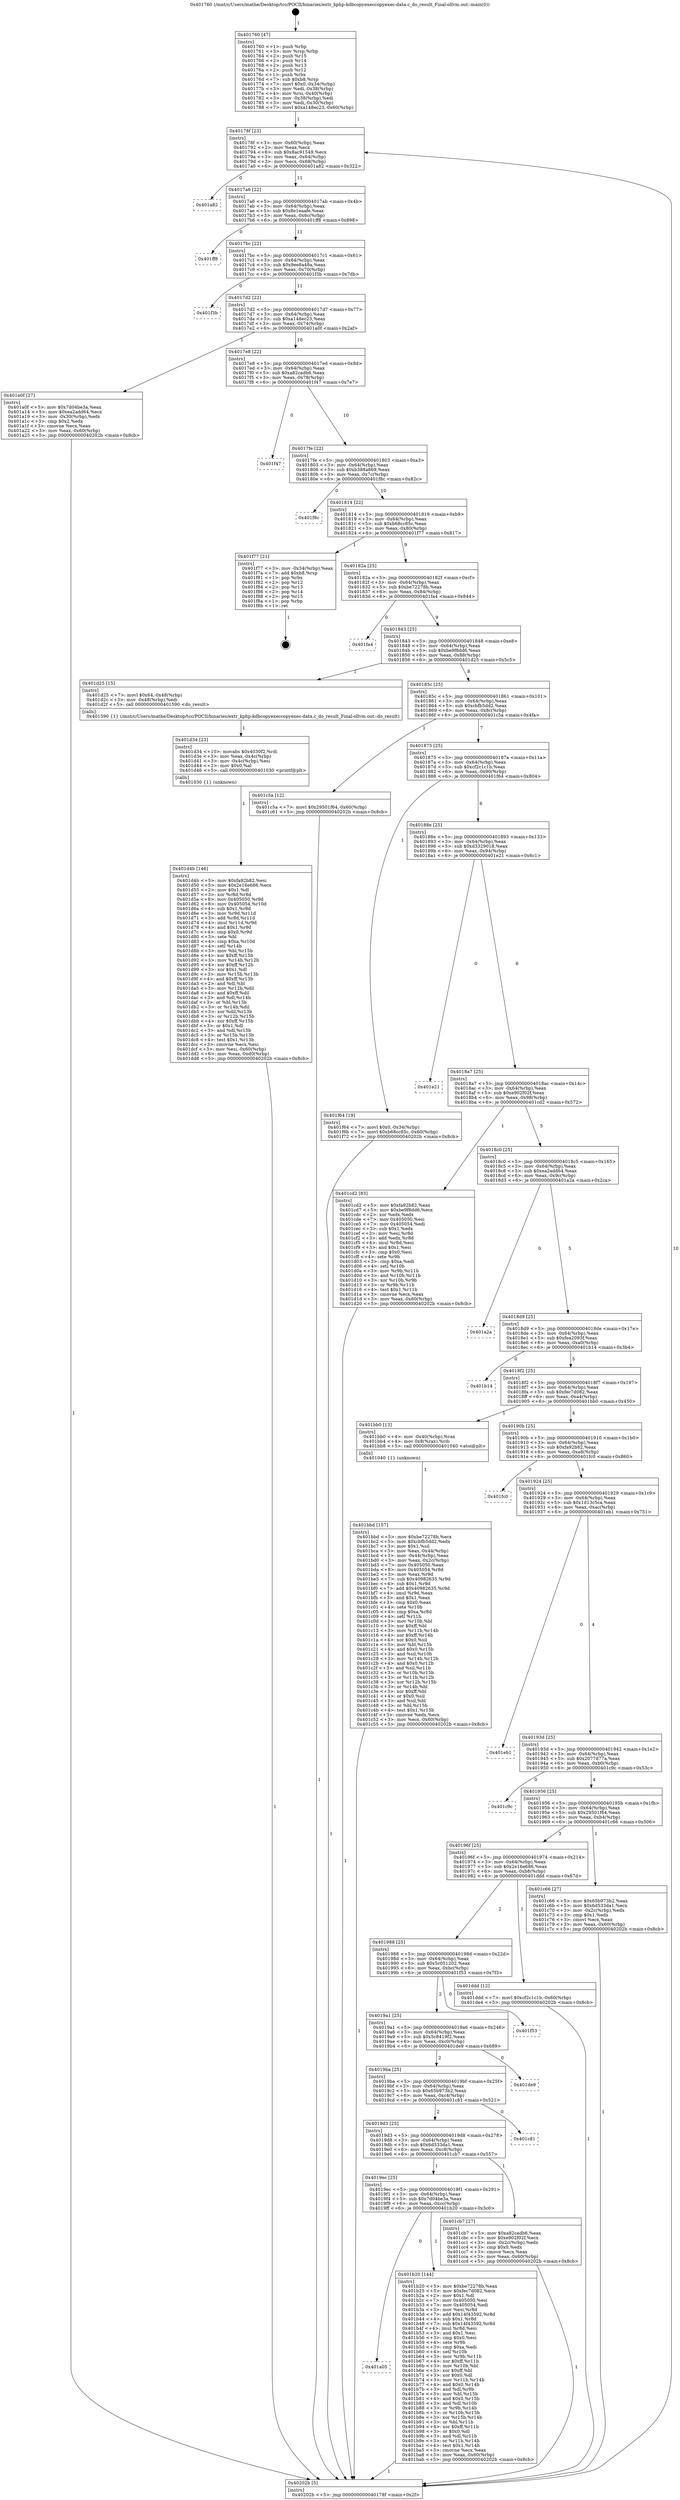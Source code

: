 digraph "0x401760" {
  label = "0x401760 (/mnt/c/Users/mathe/Desktop/tcc/POCII/binaries/extr_kphp-kdbcopyexeccopyexec-data.c_do_result_Final-ollvm.out::main(0))"
  labelloc = "t"
  node[shape=record]

  Entry [label="",width=0.3,height=0.3,shape=circle,fillcolor=black,style=filled]
  "0x40178f" [label="{
     0x40178f [23]\l
     | [instrs]\l
     &nbsp;&nbsp;0x40178f \<+3\>: mov -0x60(%rbp),%eax\l
     &nbsp;&nbsp;0x401792 \<+2\>: mov %eax,%ecx\l
     &nbsp;&nbsp;0x401794 \<+6\>: sub $0x8ac91549,%ecx\l
     &nbsp;&nbsp;0x40179a \<+3\>: mov %eax,-0x64(%rbp)\l
     &nbsp;&nbsp;0x40179d \<+3\>: mov %ecx,-0x68(%rbp)\l
     &nbsp;&nbsp;0x4017a0 \<+6\>: je 0000000000401a82 \<main+0x322\>\l
  }"]
  "0x401a82" [label="{
     0x401a82\l
  }", style=dashed]
  "0x4017a6" [label="{
     0x4017a6 [22]\l
     | [instrs]\l
     &nbsp;&nbsp;0x4017a6 \<+5\>: jmp 00000000004017ab \<main+0x4b\>\l
     &nbsp;&nbsp;0x4017ab \<+3\>: mov -0x64(%rbp),%eax\l
     &nbsp;&nbsp;0x4017ae \<+5\>: sub $0x8e1eaafe,%eax\l
     &nbsp;&nbsp;0x4017b3 \<+3\>: mov %eax,-0x6c(%rbp)\l
     &nbsp;&nbsp;0x4017b6 \<+6\>: je 0000000000401ff8 \<main+0x898\>\l
  }"]
  Exit [label="",width=0.3,height=0.3,shape=circle,fillcolor=black,style=filled,peripheries=2]
  "0x401ff8" [label="{
     0x401ff8\l
  }", style=dashed]
  "0x4017bc" [label="{
     0x4017bc [22]\l
     | [instrs]\l
     &nbsp;&nbsp;0x4017bc \<+5\>: jmp 00000000004017c1 \<main+0x61\>\l
     &nbsp;&nbsp;0x4017c1 \<+3\>: mov -0x64(%rbp),%eax\l
     &nbsp;&nbsp;0x4017c4 \<+5\>: sub $0x9ee8a48a,%eax\l
     &nbsp;&nbsp;0x4017c9 \<+3\>: mov %eax,-0x70(%rbp)\l
     &nbsp;&nbsp;0x4017cc \<+6\>: je 0000000000401f3b \<main+0x7db\>\l
  }"]
  "0x401d4b" [label="{
     0x401d4b [146]\l
     | [instrs]\l
     &nbsp;&nbsp;0x401d4b \<+5\>: mov $0xfa92b82,%esi\l
     &nbsp;&nbsp;0x401d50 \<+5\>: mov $0x2e16e686,%ecx\l
     &nbsp;&nbsp;0x401d55 \<+2\>: mov $0x1,%dl\l
     &nbsp;&nbsp;0x401d57 \<+3\>: xor %r8d,%r8d\l
     &nbsp;&nbsp;0x401d5a \<+8\>: mov 0x405050,%r9d\l
     &nbsp;&nbsp;0x401d62 \<+8\>: mov 0x405054,%r10d\l
     &nbsp;&nbsp;0x401d6a \<+4\>: sub $0x1,%r8d\l
     &nbsp;&nbsp;0x401d6e \<+3\>: mov %r9d,%r11d\l
     &nbsp;&nbsp;0x401d71 \<+3\>: add %r8d,%r11d\l
     &nbsp;&nbsp;0x401d74 \<+4\>: imul %r11d,%r9d\l
     &nbsp;&nbsp;0x401d78 \<+4\>: and $0x1,%r9d\l
     &nbsp;&nbsp;0x401d7c \<+4\>: cmp $0x0,%r9d\l
     &nbsp;&nbsp;0x401d80 \<+3\>: sete %bl\l
     &nbsp;&nbsp;0x401d83 \<+4\>: cmp $0xa,%r10d\l
     &nbsp;&nbsp;0x401d87 \<+4\>: setl %r14b\l
     &nbsp;&nbsp;0x401d8b \<+3\>: mov %bl,%r15b\l
     &nbsp;&nbsp;0x401d8e \<+4\>: xor $0xff,%r15b\l
     &nbsp;&nbsp;0x401d92 \<+3\>: mov %r14b,%r12b\l
     &nbsp;&nbsp;0x401d95 \<+4\>: xor $0xff,%r12b\l
     &nbsp;&nbsp;0x401d99 \<+3\>: xor $0x1,%dl\l
     &nbsp;&nbsp;0x401d9c \<+3\>: mov %r15b,%r13b\l
     &nbsp;&nbsp;0x401d9f \<+4\>: and $0xff,%r13b\l
     &nbsp;&nbsp;0x401da3 \<+2\>: and %dl,%bl\l
     &nbsp;&nbsp;0x401da5 \<+3\>: mov %r12b,%dil\l
     &nbsp;&nbsp;0x401da8 \<+4\>: and $0xff,%dil\l
     &nbsp;&nbsp;0x401dac \<+3\>: and %dl,%r14b\l
     &nbsp;&nbsp;0x401daf \<+3\>: or %bl,%r13b\l
     &nbsp;&nbsp;0x401db2 \<+3\>: or %r14b,%dil\l
     &nbsp;&nbsp;0x401db5 \<+3\>: xor %dil,%r13b\l
     &nbsp;&nbsp;0x401db8 \<+3\>: or %r12b,%r15b\l
     &nbsp;&nbsp;0x401dbb \<+4\>: xor $0xff,%r15b\l
     &nbsp;&nbsp;0x401dbf \<+3\>: or $0x1,%dl\l
     &nbsp;&nbsp;0x401dc2 \<+3\>: and %dl,%r15b\l
     &nbsp;&nbsp;0x401dc5 \<+3\>: or %r15b,%r13b\l
     &nbsp;&nbsp;0x401dc8 \<+4\>: test $0x1,%r13b\l
     &nbsp;&nbsp;0x401dcc \<+3\>: cmovne %ecx,%esi\l
     &nbsp;&nbsp;0x401dcf \<+3\>: mov %esi,-0x60(%rbp)\l
     &nbsp;&nbsp;0x401dd2 \<+6\>: mov %eax,-0xd0(%rbp)\l
     &nbsp;&nbsp;0x401dd8 \<+5\>: jmp 000000000040202b \<main+0x8cb\>\l
  }"]
  "0x401f3b" [label="{
     0x401f3b\l
  }", style=dashed]
  "0x4017d2" [label="{
     0x4017d2 [22]\l
     | [instrs]\l
     &nbsp;&nbsp;0x4017d2 \<+5\>: jmp 00000000004017d7 \<main+0x77\>\l
     &nbsp;&nbsp;0x4017d7 \<+3\>: mov -0x64(%rbp),%eax\l
     &nbsp;&nbsp;0x4017da \<+5\>: sub $0xa148ec23,%eax\l
     &nbsp;&nbsp;0x4017df \<+3\>: mov %eax,-0x74(%rbp)\l
     &nbsp;&nbsp;0x4017e2 \<+6\>: je 0000000000401a0f \<main+0x2af\>\l
  }"]
  "0x401d34" [label="{
     0x401d34 [23]\l
     | [instrs]\l
     &nbsp;&nbsp;0x401d34 \<+10\>: movabs $0x4030f2,%rdi\l
     &nbsp;&nbsp;0x401d3e \<+3\>: mov %eax,-0x4c(%rbp)\l
     &nbsp;&nbsp;0x401d41 \<+3\>: mov -0x4c(%rbp),%esi\l
     &nbsp;&nbsp;0x401d44 \<+2\>: mov $0x0,%al\l
     &nbsp;&nbsp;0x401d46 \<+5\>: call 0000000000401030 \<printf@plt\>\l
     | [calls]\l
     &nbsp;&nbsp;0x401030 \{1\} (unknown)\l
  }"]
  "0x401a0f" [label="{
     0x401a0f [27]\l
     | [instrs]\l
     &nbsp;&nbsp;0x401a0f \<+5\>: mov $0x7d04be3a,%eax\l
     &nbsp;&nbsp;0x401a14 \<+5\>: mov $0xea2add64,%ecx\l
     &nbsp;&nbsp;0x401a19 \<+3\>: mov -0x30(%rbp),%edx\l
     &nbsp;&nbsp;0x401a1c \<+3\>: cmp $0x2,%edx\l
     &nbsp;&nbsp;0x401a1f \<+3\>: cmovne %ecx,%eax\l
     &nbsp;&nbsp;0x401a22 \<+3\>: mov %eax,-0x60(%rbp)\l
     &nbsp;&nbsp;0x401a25 \<+5\>: jmp 000000000040202b \<main+0x8cb\>\l
  }"]
  "0x4017e8" [label="{
     0x4017e8 [22]\l
     | [instrs]\l
     &nbsp;&nbsp;0x4017e8 \<+5\>: jmp 00000000004017ed \<main+0x8d\>\l
     &nbsp;&nbsp;0x4017ed \<+3\>: mov -0x64(%rbp),%eax\l
     &nbsp;&nbsp;0x4017f0 \<+5\>: sub $0xa82cadb6,%eax\l
     &nbsp;&nbsp;0x4017f5 \<+3\>: mov %eax,-0x78(%rbp)\l
     &nbsp;&nbsp;0x4017f8 \<+6\>: je 0000000000401f47 \<main+0x7e7\>\l
  }"]
  "0x40202b" [label="{
     0x40202b [5]\l
     | [instrs]\l
     &nbsp;&nbsp;0x40202b \<+5\>: jmp 000000000040178f \<main+0x2f\>\l
  }"]
  "0x401760" [label="{
     0x401760 [47]\l
     | [instrs]\l
     &nbsp;&nbsp;0x401760 \<+1\>: push %rbp\l
     &nbsp;&nbsp;0x401761 \<+3\>: mov %rsp,%rbp\l
     &nbsp;&nbsp;0x401764 \<+2\>: push %r15\l
     &nbsp;&nbsp;0x401766 \<+2\>: push %r14\l
     &nbsp;&nbsp;0x401768 \<+2\>: push %r13\l
     &nbsp;&nbsp;0x40176a \<+2\>: push %r12\l
     &nbsp;&nbsp;0x40176c \<+1\>: push %rbx\l
     &nbsp;&nbsp;0x40176d \<+7\>: sub $0xb8,%rsp\l
     &nbsp;&nbsp;0x401774 \<+7\>: movl $0x0,-0x34(%rbp)\l
     &nbsp;&nbsp;0x40177b \<+3\>: mov %edi,-0x38(%rbp)\l
     &nbsp;&nbsp;0x40177e \<+4\>: mov %rsi,-0x40(%rbp)\l
     &nbsp;&nbsp;0x401782 \<+3\>: mov -0x38(%rbp),%edi\l
     &nbsp;&nbsp;0x401785 \<+3\>: mov %edi,-0x30(%rbp)\l
     &nbsp;&nbsp;0x401788 \<+7\>: movl $0xa148ec23,-0x60(%rbp)\l
  }"]
  "0x401bbd" [label="{
     0x401bbd [157]\l
     | [instrs]\l
     &nbsp;&nbsp;0x401bbd \<+5\>: mov $0xbe72278b,%ecx\l
     &nbsp;&nbsp;0x401bc2 \<+5\>: mov $0xcbfb5dd2,%edx\l
     &nbsp;&nbsp;0x401bc7 \<+3\>: mov $0x1,%sil\l
     &nbsp;&nbsp;0x401bca \<+3\>: mov %eax,-0x44(%rbp)\l
     &nbsp;&nbsp;0x401bcd \<+3\>: mov -0x44(%rbp),%eax\l
     &nbsp;&nbsp;0x401bd0 \<+3\>: mov %eax,-0x2c(%rbp)\l
     &nbsp;&nbsp;0x401bd3 \<+7\>: mov 0x405050,%eax\l
     &nbsp;&nbsp;0x401bda \<+8\>: mov 0x405054,%r8d\l
     &nbsp;&nbsp;0x401be2 \<+3\>: mov %eax,%r9d\l
     &nbsp;&nbsp;0x401be5 \<+7\>: sub $0x40982635,%r9d\l
     &nbsp;&nbsp;0x401bec \<+4\>: sub $0x1,%r9d\l
     &nbsp;&nbsp;0x401bf0 \<+7\>: add $0x40982635,%r9d\l
     &nbsp;&nbsp;0x401bf7 \<+4\>: imul %r9d,%eax\l
     &nbsp;&nbsp;0x401bfb \<+3\>: and $0x1,%eax\l
     &nbsp;&nbsp;0x401bfe \<+3\>: cmp $0x0,%eax\l
     &nbsp;&nbsp;0x401c01 \<+4\>: sete %r10b\l
     &nbsp;&nbsp;0x401c05 \<+4\>: cmp $0xa,%r8d\l
     &nbsp;&nbsp;0x401c09 \<+4\>: setl %r11b\l
     &nbsp;&nbsp;0x401c0d \<+3\>: mov %r10b,%bl\l
     &nbsp;&nbsp;0x401c10 \<+3\>: xor $0xff,%bl\l
     &nbsp;&nbsp;0x401c13 \<+3\>: mov %r11b,%r14b\l
     &nbsp;&nbsp;0x401c16 \<+4\>: xor $0xff,%r14b\l
     &nbsp;&nbsp;0x401c1a \<+4\>: xor $0x0,%sil\l
     &nbsp;&nbsp;0x401c1e \<+3\>: mov %bl,%r15b\l
     &nbsp;&nbsp;0x401c21 \<+4\>: and $0x0,%r15b\l
     &nbsp;&nbsp;0x401c25 \<+3\>: and %sil,%r10b\l
     &nbsp;&nbsp;0x401c28 \<+3\>: mov %r14b,%r12b\l
     &nbsp;&nbsp;0x401c2b \<+4\>: and $0x0,%r12b\l
     &nbsp;&nbsp;0x401c2f \<+3\>: and %sil,%r11b\l
     &nbsp;&nbsp;0x401c32 \<+3\>: or %r10b,%r15b\l
     &nbsp;&nbsp;0x401c35 \<+3\>: or %r11b,%r12b\l
     &nbsp;&nbsp;0x401c38 \<+3\>: xor %r12b,%r15b\l
     &nbsp;&nbsp;0x401c3b \<+3\>: or %r14b,%bl\l
     &nbsp;&nbsp;0x401c3e \<+3\>: xor $0xff,%bl\l
     &nbsp;&nbsp;0x401c41 \<+4\>: or $0x0,%sil\l
     &nbsp;&nbsp;0x401c45 \<+3\>: and %sil,%bl\l
     &nbsp;&nbsp;0x401c48 \<+3\>: or %bl,%r15b\l
     &nbsp;&nbsp;0x401c4b \<+4\>: test $0x1,%r15b\l
     &nbsp;&nbsp;0x401c4f \<+3\>: cmovne %edx,%ecx\l
     &nbsp;&nbsp;0x401c52 \<+3\>: mov %ecx,-0x60(%rbp)\l
     &nbsp;&nbsp;0x401c55 \<+5\>: jmp 000000000040202b \<main+0x8cb\>\l
  }"]
  "0x401f47" [label="{
     0x401f47\l
  }", style=dashed]
  "0x4017fe" [label="{
     0x4017fe [22]\l
     | [instrs]\l
     &nbsp;&nbsp;0x4017fe \<+5\>: jmp 0000000000401803 \<main+0xa3\>\l
     &nbsp;&nbsp;0x401803 \<+3\>: mov -0x64(%rbp),%eax\l
     &nbsp;&nbsp;0x401806 \<+5\>: sub $0xb388a869,%eax\l
     &nbsp;&nbsp;0x40180b \<+3\>: mov %eax,-0x7c(%rbp)\l
     &nbsp;&nbsp;0x40180e \<+6\>: je 0000000000401f8c \<main+0x82c\>\l
  }"]
  "0x401a05" [label="{
     0x401a05\l
  }", style=dashed]
  "0x401f8c" [label="{
     0x401f8c\l
  }", style=dashed]
  "0x401814" [label="{
     0x401814 [22]\l
     | [instrs]\l
     &nbsp;&nbsp;0x401814 \<+5\>: jmp 0000000000401819 \<main+0xb9\>\l
     &nbsp;&nbsp;0x401819 \<+3\>: mov -0x64(%rbp),%eax\l
     &nbsp;&nbsp;0x40181c \<+5\>: sub $0xb68cc85c,%eax\l
     &nbsp;&nbsp;0x401821 \<+3\>: mov %eax,-0x80(%rbp)\l
     &nbsp;&nbsp;0x401824 \<+6\>: je 0000000000401f77 \<main+0x817\>\l
  }"]
  "0x401b20" [label="{
     0x401b20 [144]\l
     | [instrs]\l
     &nbsp;&nbsp;0x401b20 \<+5\>: mov $0xbe72278b,%eax\l
     &nbsp;&nbsp;0x401b25 \<+5\>: mov $0xfec7d082,%ecx\l
     &nbsp;&nbsp;0x401b2a \<+2\>: mov $0x1,%dl\l
     &nbsp;&nbsp;0x401b2c \<+7\>: mov 0x405050,%esi\l
     &nbsp;&nbsp;0x401b33 \<+7\>: mov 0x405054,%edi\l
     &nbsp;&nbsp;0x401b3a \<+3\>: mov %esi,%r8d\l
     &nbsp;&nbsp;0x401b3d \<+7\>: add $0x14f43592,%r8d\l
     &nbsp;&nbsp;0x401b44 \<+4\>: sub $0x1,%r8d\l
     &nbsp;&nbsp;0x401b48 \<+7\>: sub $0x14f43592,%r8d\l
     &nbsp;&nbsp;0x401b4f \<+4\>: imul %r8d,%esi\l
     &nbsp;&nbsp;0x401b53 \<+3\>: and $0x1,%esi\l
     &nbsp;&nbsp;0x401b56 \<+3\>: cmp $0x0,%esi\l
     &nbsp;&nbsp;0x401b59 \<+4\>: sete %r9b\l
     &nbsp;&nbsp;0x401b5d \<+3\>: cmp $0xa,%edi\l
     &nbsp;&nbsp;0x401b60 \<+4\>: setl %r10b\l
     &nbsp;&nbsp;0x401b64 \<+3\>: mov %r9b,%r11b\l
     &nbsp;&nbsp;0x401b67 \<+4\>: xor $0xff,%r11b\l
     &nbsp;&nbsp;0x401b6b \<+3\>: mov %r10b,%bl\l
     &nbsp;&nbsp;0x401b6e \<+3\>: xor $0xff,%bl\l
     &nbsp;&nbsp;0x401b71 \<+3\>: xor $0x0,%dl\l
     &nbsp;&nbsp;0x401b74 \<+3\>: mov %r11b,%r14b\l
     &nbsp;&nbsp;0x401b77 \<+4\>: and $0x0,%r14b\l
     &nbsp;&nbsp;0x401b7b \<+3\>: and %dl,%r9b\l
     &nbsp;&nbsp;0x401b7e \<+3\>: mov %bl,%r15b\l
     &nbsp;&nbsp;0x401b81 \<+4\>: and $0x0,%r15b\l
     &nbsp;&nbsp;0x401b85 \<+3\>: and %dl,%r10b\l
     &nbsp;&nbsp;0x401b88 \<+3\>: or %r9b,%r14b\l
     &nbsp;&nbsp;0x401b8b \<+3\>: or %r10b,%r15b\l
     &nbsp;&nbsp;0x401b8e \<+3\>: xor %r15b,%r14b\l
     &nbsp;&nbsp;0x401b91 \<+3\>: or %bl,%r11b\l
     &nbsp;&nbsp;0x401b94 \<+4\>: xor $0xff,%r11b\l
     &nbsp;&nbsp;0x401b98 \<+3\>: or $0x0,%dl\l
     &nbsp;&nbsp;0x401b9b \<+3\>: and %dl,%r11b\l
     &nbsp;&nbsp;0x401b9e \<+3\>: or %r11b,%r14b\l
     &nbsp;&nbsp;0x401ba1 \<+4\>: test $0x1,%r14b\l
     &nbsp;&nbsp;0x401ba5 \<+3\>: cmovne %ecx,%eax\l
     &nbsp;&nbsp;0x401ba8 \<+3\>: mov %eax,-0x60(%rbp)\l
     &nbsp;&nbsp;0x401bab \<+5\>: jmp 000000000040202b \<main+0x8cb\>\l
  }"]
  "0x401f77" [label="{
     0x401f77 [21]\l
     | [instrs]\l
     &nbsp;&nbsp;0x401f77 \<+3\>: mov -0x34(%rbp),%eax\l
     &nbsp;&nbsp;0x401f7a \<+7\>: add $0xb8,%rsp\l
     &nbsp;&nbsp;0x401f81 \<+1\>: pop %rbx\l
     &nbsp;&nbsp;0x401f82 \<+2\>: pop %r12\l
     &nbsp;&nbsp;0x401f84 \<+2\>: pop %r13\l
     &nbsp;&nbsp;0x401f86 \<+2\>: pop %r14\l
     &nbsp;&nbsp;0x401f88 \<+2\>: pop %r15\l
     &nbsp;&nbsp;0x401f8a \<+1\>: pop %rbp\l
     &nbsp;&nbsp;0x401f8b \<+1\>: ret\l
  }"]
  "0x40182a" [label="{
     0x40182a [25]\l
     | [instrs]\l
     &nbsp;&nbsp;0x40182a \<+5\>: jmp 000000000040182f \<main+0xcf\>\l
     &nbsp;&nbsp;0x40182f \<+3\>: mov -0x64(%rbp),%eax\l
     &nbsp;&nbsp;0x401832 \<+5\>: sub $0xbe72278b,%eax\l
     &nbsp;&nbsp;0x401837 \<+6\>: mov %eax,-0x84(%rbp)\l
     &nbsp;&nbsp;0x40183d \<+6\>: je 0000000000401fa4 \<main+0x844\>\l
  }"]
  "0x4019ec" [label="{
     0x4019ec [25]\l
     | [instrs]\l
     &nbsp;&nbsp;0x4019ec \<+5\>: jmp 00000000004019f1 \<main+0x291\>\l
     &nbsp;&nbsp;0x4019f1 \<+3\>: mov -0x64(%rbp),%eax\l
     &nbsp;&nbsp;0x4019f4 \<+5\>: sub $0x7d04be3a,%eax\l
     &nbsp;&nbsp;0x4019f9 \<+6\>: mov %eax,-0xcc(%rbp)\l
     &nbsp;&nbsp;0x4019ff \<+6\>: je 0000000000401b20 \<main+0x3c0\>\l
  }"]
  "0x401fa4" [label="{
     0x401fa4\l
  }", style=dashed]
  "0x401843" [label="{
     0x401843 [25]\l
     | [instrs]\l
     &nbsp;&nbsp;0x401843 \<+5\>: jmp 0000000000401848 \<main+0xe8\>\l
     &nbsp;&nbsp;0x401848 \<+3\>: mov -0x64(%rbp),%eax\l
     &nbsp;&nbsp;0x40184b \<+5\>: sub $0xbe9f8dd6,%eax\l
     &nbsp;&nbsp;0x401850 \<+6\>: mov %eax,-0x88(%rbp)\l
     &nbsp;&nbsp;0x401856 \<+6\>: je 0000000000401d25 \<main+0x5c5\>\l
  }"]
  "0x401cb7" [label="{
     0x401cb7 [27]\l
     | [instrs]\l
     &nbsp;&nbsp;0x401cb7 \<+5\>: mov $0xa82cadb6,%eax\l
     &nbsp;&nbsp;0x401cbc \<+5\>: mov $0xe902f02f,%ecx\l
     &nbsp;&nbsp;0x401cc1 \<+3\>: mov -0x2c(%rbp),%edx\l
     &nbsp;&nbsp;0x401cc4 \<+3\>: cmp $0x0,%edx\l
     &nbsp;&nbsp;0x401cc7 \<+3\>: cmove %ecx,%eax\l
     &nbsp;&nbsp;0x401cca \<+3\>: mov %eax,-0x60(%rbp)\l
     &nbsp;&nbsp;0x401ccd \<+5\>: jmp 000000000040202b \<main+0x8cb\>\l
  }"]
  "0x401d25" [label="{
     0x401d25 [15]\l
     | [instrs]\l
     &nbsp;&nbsp;0x401d25 \<+7\>: movl $0x64,-0x48(%rbp)\l
     &nbsp;&nbsp;0x401d2c \<+3\>: mov -0x48(%rbp),%edi\l
     &nbsp;&nbsp;0x401d2f \<+5\>: call 0000000000401590 \<do_result\>\l
     | [calls]\l
     &nbsp;&nbsp;0x401590 \{1\} (/mnt/c/Users/mathe/Desktop/tcc/POCII/binaries/extr_kphp-kdbcopyexeccopyexec-data.c_do_result_Final-ollvm.out::do_result)\l
  }"]
  "0x40185c" [label="{
     0x40185c [25]\l
     | [instrs]\l
     &nbsp;&nbsp;0x40185c \<+5\>: jmp 0000000000401861 \<main+0x101\>\l
     &nbsp;&nbsp;0x401861 \<+3\>: mov -0x64(%rbp),%eax\l
     &nbsp;&nbsp;0x401864 \<+5\>: sub $0xcbfb5dd2,%eax\l
     &nbsp;&nbsp;0x401869 \<+6\>: mov %eax,-0x8c(%rbp)\l
     &nbsp;&nbsp;0x40186f \<+6\>: je 0000000000401c5a \<main+0x4fa\>\l
  }"]
  "0x4019d3" [label="{
     0x4019d3 [25]\l
     | [instrs]\l
     &nbsp;&nbsp;0x4019d3 \<+5\>: jmp 00000000004019d8 \<main+0x278\>\l
     &nbsp;&nbsp;0x4019d8 \<+3\>: mov -0x64(%rbp),%eax\l
     &nbsp;&nbsp;0x4019db \<+5\>: sub $0x6d533da1,%eax\l
     &nbsp;&nbsp;0x4019e0 \<+6\>: mov %eax,-0xc8(%rbp)\l
     &nbsp;&nbsp;0x4019e6 \<+6\>: je 0000000000401cb7 \<main+0x557\>\l
  }"]
  "0x401c5a" [label="{
     0x401c5a [12]\l
     | [instrs]\l
     &nbsp;&nbsp;0x401c5a \<+7\>: movl $0x29501f64,-0x60(%rbp)\l
     &nbsp;&nbsp;0x401c61 \<+5\>: jmp 000000000040202b \<main+0x8cb\>\l
  }"]
  "0x401875" [label="{
     0x401875 [25]\l
     | [instrs]\l
     &nbsp;&nbsp;0x401875 \<+5\>: jmp 000000000040187a \<main+0x11a\>\l
     &nbsp;&nbsp;0x40187a \<+3\>: mov -0x64(%rbp),%eax\l
     &nbsp;&nbsp;0x40187d \<+5\>: sub $0xcf2c1c1b,%eax\l
     &nbsp;&nbsp;0x401882 \<+6\>: mov %eax,-0x90(%rbp)\l
     &nbsp;&nbsp;0x401888 \<+6\>: je 0000000000401f64 \<main+0x804\>\l
  }"]
  "0x401c81" [label="{
     0x401c81\l
  }", style=dashed]
  "0x401f64" [label="{
     0x401f64 [19]\l
     | [instrs]\l
     &nbsp;&nbsp;0x401f64 \<+7\>: movl $0x0,-0x34(%rbp)\l
     &nbsp;&nbsp;0x401f6b \<+7\>: movl $0xb68cc85c,-0x60(%rbp)\l
     &nbsp;&nbsp;0x401f72 \<+5\>: jmp 000000000040202b \<main+0x8cb\>\l
  }"]
  "0x40188e" [label="{
     0x40188e [25]\l
     | [instrs]\l
     &nbsp;&nbsp;0x40188e \<+5\>: jmp 0000000000401893 \<main+0x133\>\l
     &nbsp;&nbsp;0x401893 \<+3\>: mov -0x64(%rbp),%eax\l
     &nbsp;&nbsp;0x401896 \<+5\>: sub $0xd3329018,%eax\l
     &nbsp;&nbsp;0x40189b \<+6\>: mov %eax,-0x94(%rbp)\l
     &nbsp;&nbsp;0x4018a1 \<+6\>: je 0000000000401e21 \<main+0x6c1\>\l
  }"]
  "0x4019ba" [label="{
     0x4019ba [25]\l
     | [instrs]\l
     &nbsp;&nbsp;0x4019ba \<+5\>: jmp 00000000004019bf \<main+0x25f\>\l
     &nbsp;&nbsp;0x4019bf \<+3\>: mov -0x64(%rbp),%eax\l
     &nbsp;&nbsp;0x4019c2 \<+5\>: sub $0x65b973b2,%eax\l
     &nbsp;&nbsp;0x4019c7 \<+6\>: mov %eax,-0xc4(%rbp)\l
     &nbsp;&nbsp;0x4019cd \<+6\>: je 0000000000401c81 \<main+0x521\>\l
  }"]
  "0x401e21" [label="{
     0x401e21\l
  }", style=dashed]
  "0x4018a7" [label="{
     0x4018a7 [25]\l
     | [instrs]\l
     &nbsp;&nbsp;0x4018a7 \<+5\>: jmp 00000000004018ac \<main+0x14c\>\l
     &nbsp;&nbsp;0x4018ac \<+3\>: mov -0x64(%rbp),%eax\l
     &nbsp;&nbsp;0x4018af \<+5\>: sub $0xe902f02f,%eax\l
     &nbsp;&nbsp;0x4018b4 \<+6\>: mov %eax,-0x98(%rbp)\l
     &nbsp;&nbsp;0x4018ba \<+6\>: je 0000000000401cd2 \<main+0x572\>\l
  }"]
  "0x401de9" [label="{
     0x401de9\l
  }", style=dashed]
  "0x401cd2" [label="{
     0x401cd2 [83]\l
     | [instrs]\l
     &nbsp;&nbsp;0x401cd2 \<+5\>: mov $0xfa92b82,%eax\l
     &nbsp;&nbsp;0x401cd7 \<+5\>: mov $0xbe9f8dd6,%ecx\l
     &nbsp;&nbsp;0x401cdc \<+2\>: xor %edx,%edx\l
     &nbsp;&nbsp;0x401cde \<+7\>: mov 0x405050,%esi\l
     &nbsp;&nbsp;0x401ce5 \<+7\>: mov 0x405054,%edi\l
     &nbsp;&nbsp;0x401cec \<+3\>: sub $0x1,%edx\l
     &nbsp;&nbsp;0x401cef \<+3\>: mov %esi,%r8d\l
     &nbsp;&nbsp;0x401cf2 \<+3\>: add %edx,%r8d\l
     &nbsp;&nbsp;0x401cf5 \<+4\>: imul %r8d,%esi\l
     &nbsp;&nbsp;0x401cf9 \<+3\>: and $0x1,%esi\l
     &nbsp;&nbsp;0x401cfc \<+3\>: cmp $0x0,%esi\l
     &nbsp;&nbsp;0x401cff \<+4\>: sete %r9b\l
     &nbsp;&nbsp;0x401d03 \<+3\>: cmp $0xa,%edi\l
     &nbsp;&nbsp;0x401d06 \<+4\>: setl %r10b\l
     &nbsp;&nbsp;0x401d0a \<+3\>: mov %r9b,%r11b\l
     &nbsp;&nbsp;0x401d0d \<+3\>: and %r10b,%r11b\l
     &nbsp;&nbsp;0x401d10 \<+3\>: xor %r10b,%r9b\l
     &nbsp;&nbsp;0x401d13 \<+3\>: or %r9b,%r11b\l
     &nbsp;&nbsp;0x401d16 \<+4\>: test $0x1,%r11b\l
     &nbsp;&nbsp;0x401d1a \<+3\>: cmovne %ecx,%eax\l
     &nbsp;&nbsp;0x401d1d \<+3\>: mov %eax,-0x60(%rbp)\l
     &nbsp;&nbsp;0x401d20 \<+5\>: jmp 000000000040202b \<main+0x8cb\>\l
  }"]
  "0x4018c0" [label="{
     0x4018c0 [25]\l
     | [instrs]\l
     &nbsp;&nbsp;0x4018c0 \<+5\>: jmp 00000000004018c5 \<main+0x165\>\l
     &nbsp;&nbsp;0x4018c5 \<+3\>: mov -0x64(%rbp),%eax\l
     &nbsp;&nbsp;0x4018c8 \<+5\>: sub $0xea2add64,%eax\l
     &nbsp;&nbsp;0x4018cd \<+6\>: mov %eax,-0x9c(%rbp)\l
     &nbsp;&nbsp;0x4018d3 \<+6\>: je 0000000000401a2a \<main+0x2ca\>\l
  }"]
  "0x4019a1" [label="{
     0x4019a1 [25]\l
     | [instrs]\l
     &nbsp;&nbsp;0x4019a1 \<+5\>: jmp 00000000004019a6 \<main+0x246\>\l
     &nbsp;&nbsp;0x4019a6 \<+3\>: mov -0x64(%rbp),%eax\l
     &nbsp;&nbsp;0x4019a9 \<+5\>: sub $0x5c8419f2,%eax\l
     &nbsp;&nbsp;0x4019ae \<+6\>: mov %eax,-0xc0(%rbp)\l
     &nbsp;&nbsp;0x4019b4 \<+6\>: je 0000000000401de9 \<main+0x689\>\l
  }"]
  "0x401a2a" [label="{
     0x401a2a\l
  }", style=dashed]
  "0x4018d9" [label="{
     0x4018d9 [25]\l
     | [instrs]\l
     &nbsp;&nbsp;0x4018d9 \<+5\>: jmp 00000000004018de \<main+0x17e\>\l
     &nbsp;&nbsp;0x4018de \<+3\>: mov -0x64(%rbp),%eax\l
     &nbsp;&nbsp;0x4018e1 \<+5\>: sub $0xfea2093f,%eax\l
     &nbsp;&nbsp;0x4018e6 \<+6\>: mov %eax,-0xa0(%rbp)\l
     &nbsp;&nbsp;0x4018ec \<+6\>: je 0000000000401b14 \<main+0x3b4\>\l
  }"]
  "0x401f53" [label="{
     0x401f53\l
  }", style=dashed]
  "0x401b14" [label="{
     0x401b14\l
  }", style=dashed]
  "0x4018f2" [label="{
     0x4018f2 [25]\l
     | [instrs]\l
     &nbsp;&nbsp;0x4018f2 \<+5\>: jmp 00000000004018f7 \<main+0x197\>\l
     &nbsp;&nbsp;0x4018f7 \<+3\>: mov -0x64(%rbp),%eax\l
     &nbsp;&nbsp;0x4018fa \<+5\>: sub $0xfec7d082,%eax\l
     &nbsp;&nbsp;0x4018ff \<+6\>: mov %eax,-0xa4(%rbp)\l
     &nbsp;&nbsp;0x401905 \<+6\>: je 0000000000401bb0 \<main+0x450\>\l
  }"]
  "0x401988" [label="{
     0x401988 [25]\l
     | [instrs]\l
     &nbsp;&nbsp;0x401988 \<+5\>: jmp 000000000040198d \<main+0x22d\>\l
     &nbsp;&nbsp;0x40198d \<+3\>: mov -0x64(%rbp),%eax\l
     &nbsp;&nbsp;0x401990 \<+5\>: sub $0x5c051202,%eax\l
     &nbsp;&nbsp;0x401995 \<+6\>: mov %eax,-0xbc(%rbp)\l
     &nbsp;&nbsp;0x40199b \<+6\>: je 0000000000401f53 \<main+0x7f3\>\l
  }"]
  "0x401bb0" [label="{
     0x401bb0 [13]\l
     | [instrs]\l
     &nbsp;&nbsp;0x401bb0 \<+4\>: mov -0x40(%rbp),%rax\l
     &nbsp;&nbsp;0x401bb4 \<+4\>: mov 0x8(%rax),%rdi\l
     &nbsp;&nbsp;0x401bb8 \<+5\>: call 0000000000401040 \<atoi@plt\>\l
     | [calls]\l
     &nbsp;&nbsp;0x401040 \{1\} (unknown)\l
  }"]
  "0x40190b" [label="{
     0x40190b [25]\l
     | [instrs]\l
     &nbsp;&nbsp;0x40190b \<+5\>: jmp 0000000000401910 \<main+0x1b0\>\l
     &nbsp;&nbsp;0x401910 \<+3\>: mov -0x64(%rbp),%eax\l
     &nbsp;&nbsp;0x401913 \<+5\>: sub $0xfa92b82,%eax\l
     &nbsp;&nbsp;0x401918 \<+6\>: mov %eax,-0xa8(%rbp)\l
     &nbsp;&nbsp;0x40191e \<+6\>: je 0000000000401fc0 \<main+0x860\>\l
  }"]
  "0x401ddd" [label="{
     0x401ddd [12]\l
     | [instrs]\l
     &nbsp;&nbsp;0x401ddd \<+7\>: movl $0xcf2c1c1b,-0x60(%rbp)\l
     &nbsp;&nbsp;0x401de4 \<+5\>: jmp 000000000040202b \<main+0x8cb\>\l
  }"]
  "0x401fc0" [label="{
     0x401fc0\l
  }", style=dashed]
  "0x401924" [label="{
     0x401924 [25]\l
     | [instrs]\l
     &nbsp;&nbsp;0x401924 \<+5\>: jmp 0000000000401929 \<main+0x1c9\>\l
     &nbsp;&nbsp;0x401929 \<+3\>: mov -0x64(%rbp),%eax\l
     &nbsp;&nbsp;0x40192c \<+5\>: sub $0x1d13c5ca,%eax\l
     &nbsp;&nbsp;0x401931 \<+6\>: mov %eax,-0xac(%rbp)\l
     &nbsp;&nbsp;0x401937 \<+6\>: je 0000000000401eb1 \<main+0x751\>\l
  }"]
  "0x40196f" [label="{
     0x40196f [25]\l
     | [instrs]\l
     &nbsp;&nbsp;0x40196f \<+5\>: jmp 0000000000401974 \<main+0x214\>\l
     &nbsp;&nbsp;0x401974 \<+3\>: mov -0x64(%rbp),%eax\l
     &nbsp;&nbsp;0x401977 \<+5\>: sub $0x2e16e686,%eax\l
     &nbsp;&nbsp;0x40197c \<+6\>: mov %eax,-0xb8(%rbp)\l
     &nbsp;&nbsp;0x401982 \<+6\>: je 0000000000401ddd \<main+0x67d\>\l
  }"]
  "0x401eb1" [label="{
     0x401eb1\l
  }", style=dashed]
  "0x40193d" [label="{
     0x40193d [25]\l
     | [instrs]\l
     &nbsp;&nbsp;0x40193d \<+5\>: jmp 0000000000401942 \<main+0x1e2\>\l
     &nbsp;&nbsp;0x401942 \<+3\>: mov -0x64(%rbp),%eax\l
     &nbsp;&nbsp;0x401945 \<+5\>: sub $0x2077d77a,%eax\l
     &nbsp;&nbsp;0x40194a \<+6\>: mov %eax,-0xb0(%rbp)\l
     &nbsp;&nbsp;0x401950 \<+6\>: je 0000000000401c9c \<main+0x53c\>\l
  }"]
  "0x401c66" [label="{
     0x401c66 [27]\l
     | [instrs]\l
     &nbsp;&nbsp;0x401c66 \<+5\>: mov $0x65b973b2,%eax\l
     &nbsp;&nbsp;0x401c6b \<+5\>: mov $0x6d533da1,%ecx\l
     &nbsp;&nbsp;0x401c70 \<+3\>: mov -0x2c(%rbp),%edx\l
     &nbsp;&nbsp;0x401c73 \<+3\>: cmp $0x1,%edx\l
     &nbsp;&nbsp;0x401c76 \<+3\>: cmovl %ecx,%eax\l
     &nbsp;&nbsp;0x401c79 \<+3\>: mov %eax,-0x60(%rbp)\l
     &nbsp;&nbsp;0x401c7c \<+5\>: jmp 000000000040202b \<main+0x8cb\>\l
  }"]
  "0x401c9c" [label="{
     0x401c9c\l
  }", style=dashed]
  "0x401956" [label="{
     0x401956 [25]\l
     | [instrs]\l
     &nbsp;&nbsp;0x401956 \<+5\>: jmp 000000000040195b \<main+0x1fb\>\l
     &nbsp;&nbsp;0x40195b \<+3\>: mov -0x64(%rbp),%eax\l
     &nbsp;&nbsp;0x40195e \<+5\>: sub $0x29501f64,%eax\l
     &nbsp;&nbsp;0x401963 \<+6\>: mov %eax,-0xb4(%rbp)\l
     &nbsp;&nbsp;0x401969 \<+6\>: je 0000000000401c66 \<main+0x506\>\l
  }"]
  Entry -> "0x401760" [label=" 1"]
  "0x40178f" -> "0x401a82" [label=" 0"]
  "0x40178f" -> "0x4017a6" [label=" 11"]
  "0x401f77" -> Exit [label=" 1"]
  "0x4017a6" -> "0x401ff8" [label=" 0"]
  "0x4017a6" -> "0x4017bc" [label=" 11"]
  "0x401f64" -> "0x40202b" [label=" 1"]
  "0x4017bc" -> "0x401f3b" [label=" 0"]
  "0x4017bc" -> "0x4017d2" [label=" 11"]
  "0x401ddd" -> "0x40202b" [label=" 1"]
  "0x4017d2" -> "0x401a0f" [label=" 1"]
  "0x4017d2" -> "0x4017e8" [label=" 10"]
  "0x401a0f" -> "0x40202b" [label=" 1"]
  "0x401760" -> "0x40178f" [label=" 1"]
  "0x40202b" -> "0x40178f" [label=" 10"]
  "0x401d4b" -> "0x40202b" [label=" 1"]
  "0x4017e8" -> "0x401f47" [label=" 0"]
  "0x4017e8" -> "0x4017fe" [label=" 10"]
  "0x401d34" -> "0x401d4b" [label=" 1"]
  "0x4017fe" -> "0x401f8c" [label=" 0"]
  "0x4017fe" -> "0x401814" [label=" 10"]
  "0x401d25" -> "0x401d34" [label=" 1"]
  "0x401814" -> "0x401f77" [label=" 1"]
  "0x401814" -> "0x40182a" [label=" 9"]
  "0x401cd2" -> "0x40202b" [label=" 1"]
  "0x40182a" -> "0x401fa4" [label=" 0"]
  "0x40182a" -> "0x401843" [label=" 9"]
  "0x401c66" -> "0x40202b" [label=" 1"]
  "0x401843" -> "0x401d25" [label=" 1"]
  "0x401843" -> "0x40185c" [label=" 8"]
  "0x401c5a" -> "0x40202b" [label=" 1"]
  "0x40185c" -> "0x401c5a" [label=" 1"]
  "0x40185c" -> "0x401875" [label=" 7"]
  "0x401bb0" -> "0x401bbd" [label=" 1"]
  "0x401875" -> "0x401f64" [label=" 1"]
  "0x401875" -> "0x40188e" [label=" 6"]
  "0x401b20" -> "0x40202b" [label=" 1"]
  "0x40188e" -> "0x401e21" [label=" 0"]
  "0x40188e" -> "0x4018a7" [label=" 6"]
  "0x4019ec" -> "0x401b20" [label=" 1"]
  "0x4018a7" -> "0x401cd2" [label=" 1"]
  "0x4018a7" -> "0x4018c0" [label=" 5"]
  "0x401cb7" -> "0x40202b" [label=" 1"]
  "0x4018c0" -> "0x401a2a" [label=" 0"]
  "0x4018c0" -> "0x4018d9" [label=" 5"]
  "0x4019d3" -> "0x401cb7" [label=" 1"]
  "0x4018d9" -> "0x401b14" [label=" 0"]
  "0x4018d9" -> "0x4018f2" [label=" 5"]
  "0x401bbd" -> "0x40202b" [label=" 1"]
  "0x4018f2" -> "0x401bb0" [label=" 1"]
  "0x4018f2" -> "0x40190b" [label=" 4"]
  "0x4019ba" -> "0x401c81" [label=" 0"]
  "0x40190b" -> "0x401fc0" [label=" 0"]
  "0x40190b" -> "0x401924" [label=" 4"]
  "0x4019ec" -> "0x401a05" [label=" 0"]
  "0x401924" -> "0x401eb1" [label=" 0"]
  "0x401924" -> "0x40193d" [label=" 4"]
  "0x4019a1" -> "0x401de9" [label=" 0"]
  "0x40193d" -> "0x401c9c" [label=" 0"]
  "0x40193d" -> "0x401956" [label=" 4"]
  "0x4019d3" -> "0x4019ec" [label=" 1"]
  "0x401956" -> "0x401c66" [label=" 1"]
  "0x401956" -> "0x40196f" [label=" 3"]
  "0x4019a1" -> "0x4019ba" [label=" 2"]
  "0x40196f" -> "0x401ddd" [label=" 1"]
  "0x40196f" -> "0x401988" [label=" 2"]
  "0x4019ba" -> "0x4019d3" [label=" 2"]
  "0x401988" -> "0x401f53" [label=" 0"]
  "0x401988" -> "0x4019a1" [label=" 2"]
}
